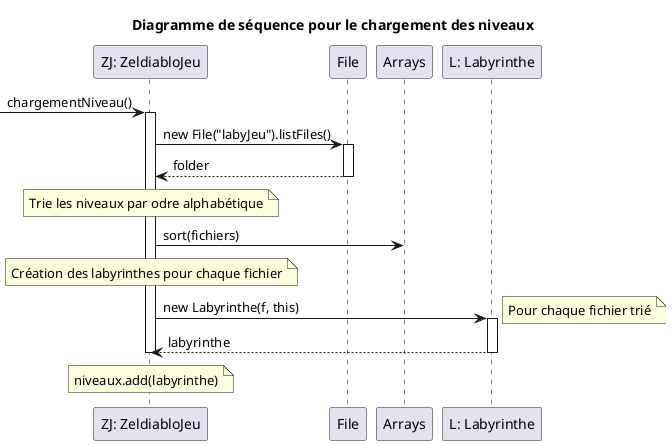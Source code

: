 @startuml

title Diagramme de séquence pour le chargement des niveaux

participant "ZJ: ZeldiabloJeu" as Jeu
participant "File" as FileSystem
participant "Arrays" as ArraysUtil
participant "L: Labyrinthe" as Laby

-> Jeu : chargementNiveau()
activate Jeu

Jeu -> FileSystem : new File("labyJeu").listFiles()
activate FileSystem
FileSystem --> Jeu : folder
deactivate FileSystem

note over Jeu : Trie les niveaux par odre alphabétique

Jeu -> ArraysUtil : sort(fichiers)


note over Jeu : Création des labyrinthes pour chaque fichier

Jeu -> Laby : new Labyrinthe(f, this)
activate Laby
note right : Pour chaque fichier trié
Laby --> Jeu : labyrinthe
deactivate Laby

note over Jeu : niveaux.add(labyrinthe)

deactivate Jeu

@enduml
